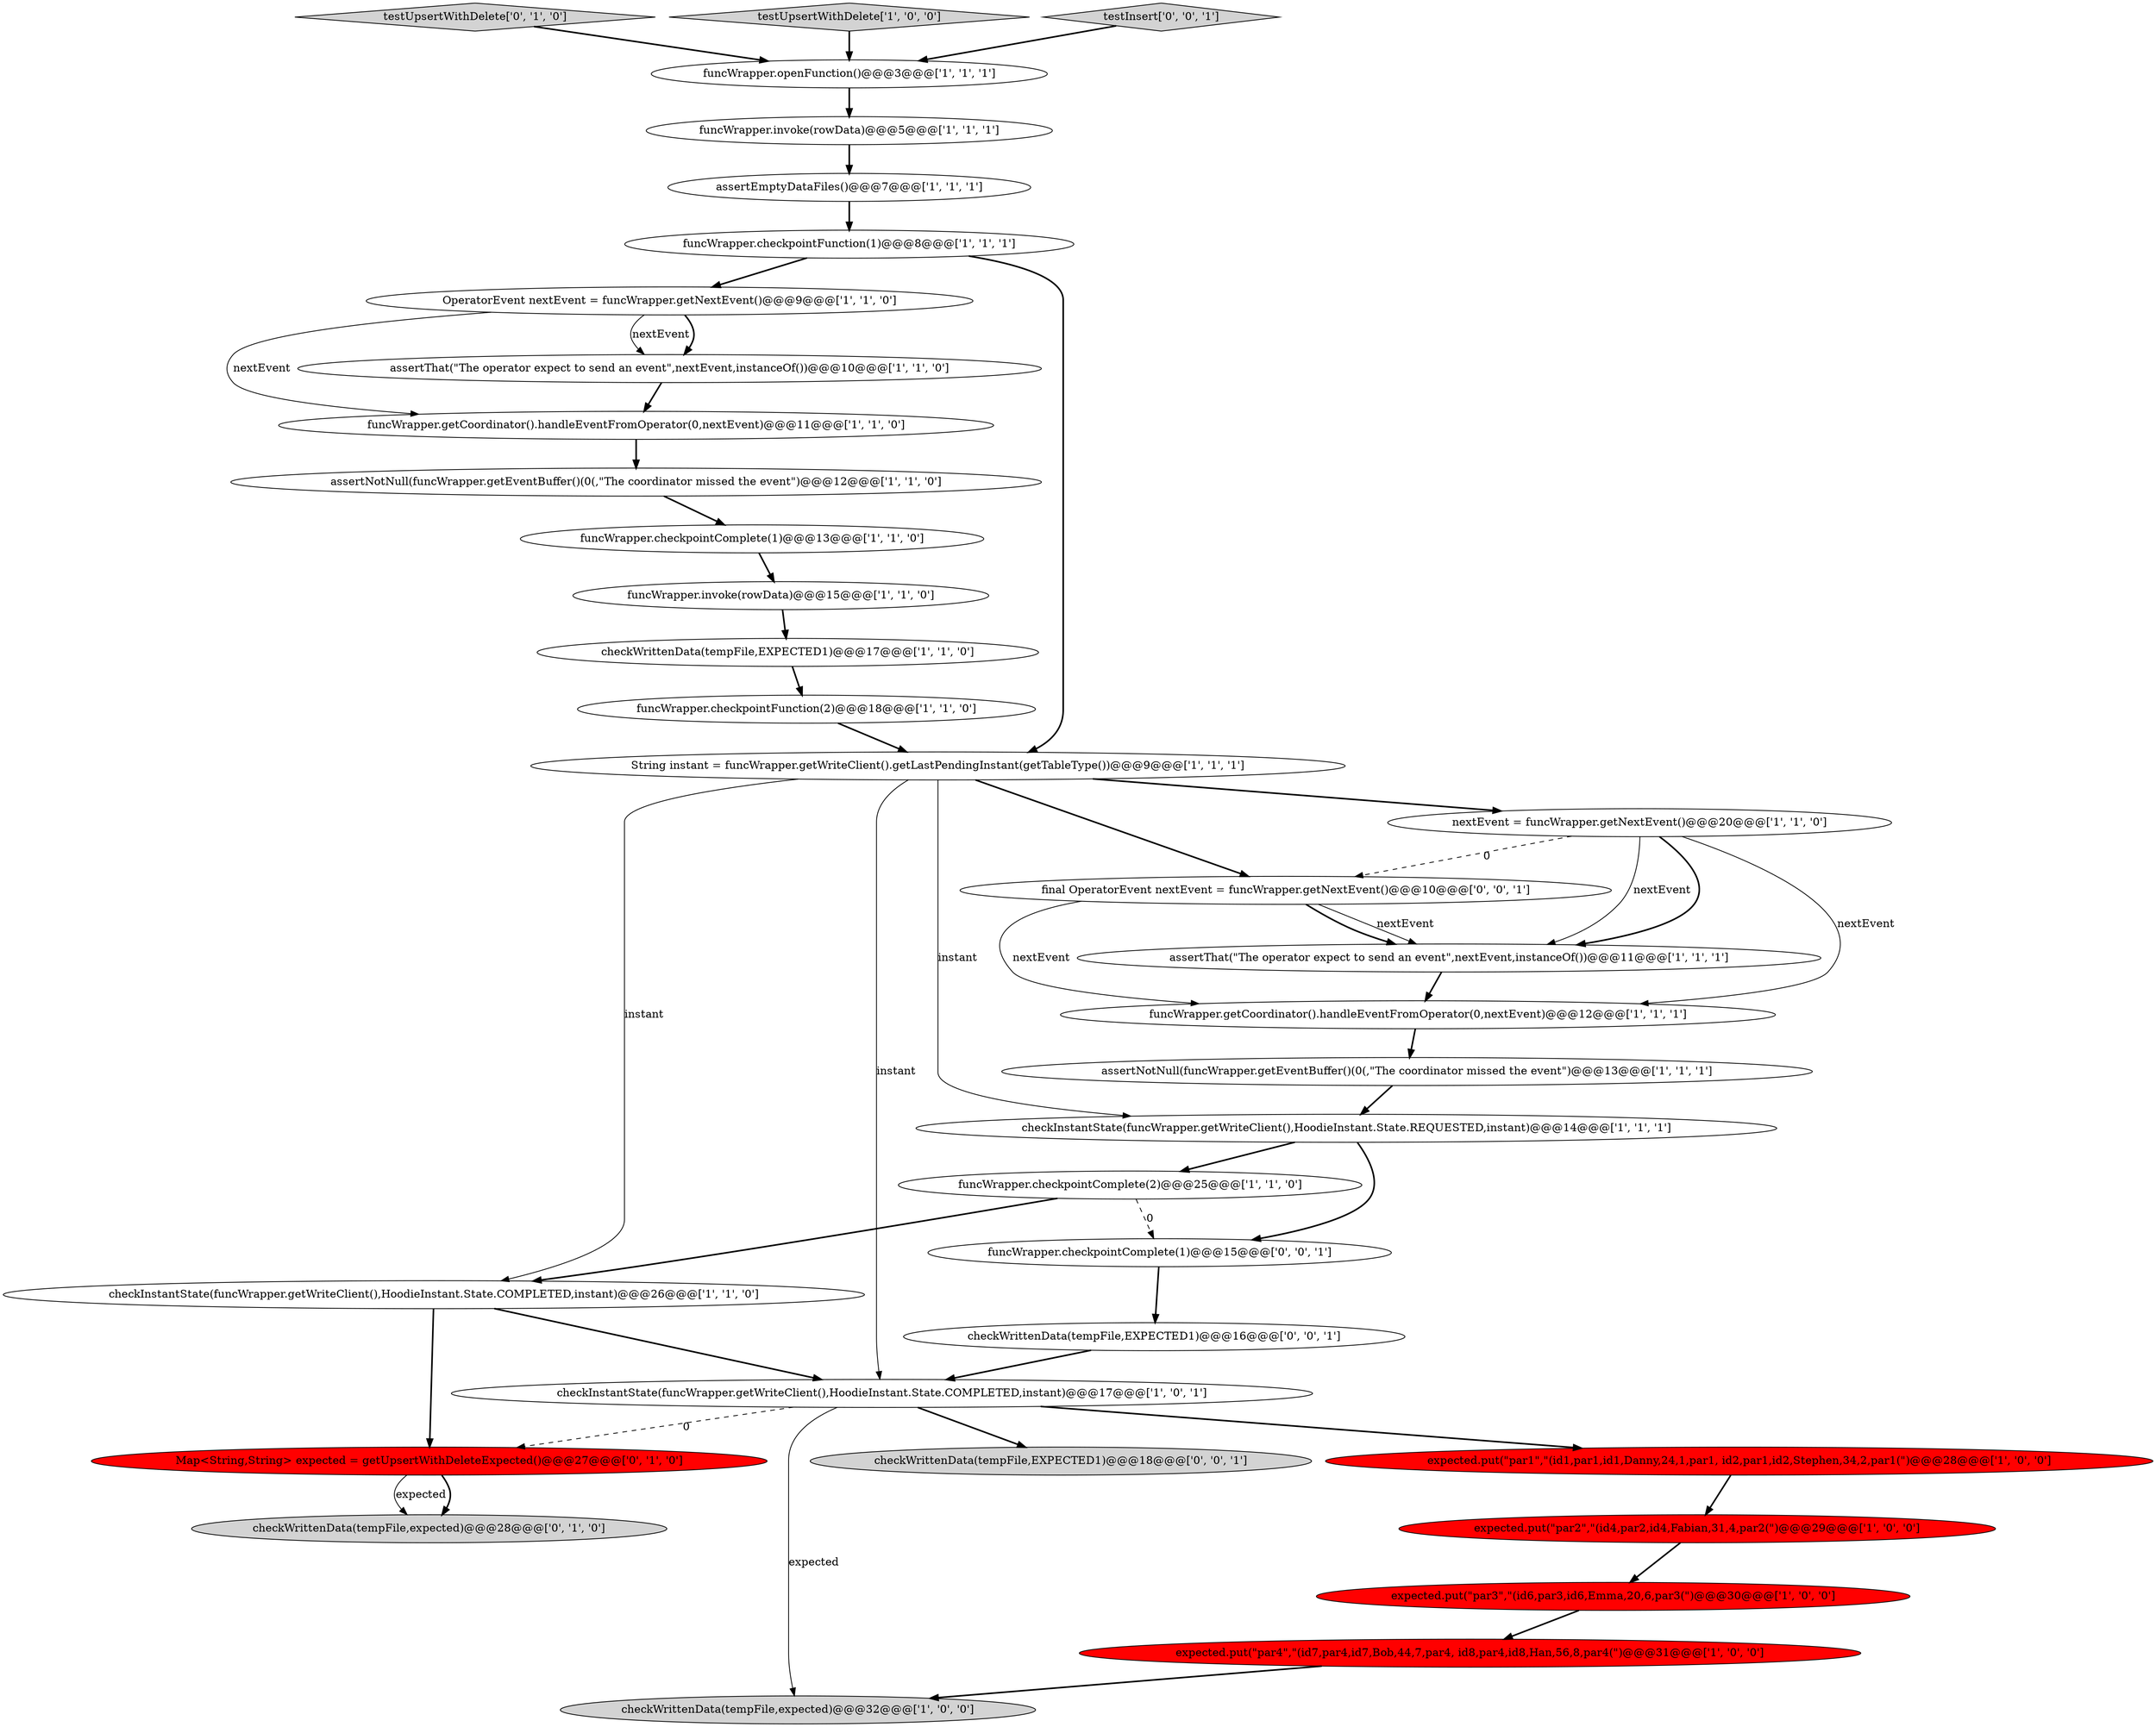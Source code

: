 digraph {
28 [style = filled, label = "testUpsertWithDelete['0', '1', '0']", fillcolor = lightgray, shape = diamond image = "AAA0AAABBB2BBB"];
7 [style = filled, label = "String instant = funcWrapper.getWriteClient().getLastPendingInstant(getTableType())@@@9@@@['1', '1', '1']", fillcolor = white, shape = ellipse image = "AAA0AAABBB1BBB"];
23 [style = filled, label = "expected.put(\"par2\",\"(id4,par2,id4,Fabian,31,4,par2(\")@@@29@@@['1', '0', '0']", fillcolor = red, shape = ellipse image = "AAA1AAABBB1BBB"];
1 [style = filled, label = "assertThat(\"The operator expect to send an event\",nextEvent,instanceOf())@@@10@@@['1', '1', '0']", fillcolor = white, shape = ellipse image = "AAA0AAABBB1BBB"];
20 [style = filled, label = "expected.put(\"par1\",\"(id1,par1,id1,Danny,24,1,par1, id2,par1,id2,Stephen,34,2,par1(\")@@@28@@@['1', '0', '0']", fillcolor = red, shape = ellipse image = "AAA1AAABBB1BBB"];
16 [style = filled, label = "expected.put(\"par4\",\"(id7,par4,id7,Bob,44,7,par4, id8,par4,id8,Han,56,8,par4(\")@@@31@@@['1', '0', '0']", fillcolor = red, shape = ellipse image = "AAA1AAABBB1BBB"];
11 [style = filled, label = "funcWrapper.getCoordinator().handleEventFromOperator(0,nextEvent)@@@11@@@['1', '1', '0']", fillcolor = white, shape = ellipse image = "AAA0AAABBB1BBB"];
13 [style = filled, label = "funcWrapper.checkpointFunction(2)@@@18@@@['1', '1', '0']", fillcolor = white, shape = ellipse image = "AAA0AAABBB1BBB"];
10 [style = filled, label = "funcWrapper.invoke(rowData)@@@15@@@['1', '1', '0']", fillcolor = white, shape = ellipse image = "AAA0AAABBB1BBB"];
3 [style = filled, label = "funcWrapper.invoke(rowData)@@@5@@@['1', '1', '1']", fillcolor = white, shape = ellipse image = "AAA0AAABBB1BBB"];
31 [style = filled, label = "final OperatorEvent nextEvent = funcWrapper.getNextEvent()@@@10@@@['0', '0', '1']", fillcolor = white, shape = ellipse image = "AAA0AAABBB3BBB"];
0 [style = filled, label = "funcWrapper.openFunction()@@@3@@@['1', '1', '1']", fillcolor = white, shape = ellipse image = "AAA0AAABBB1BBB"];
34 [style = filled, label = "checkWrittenData(tempFile,EXPECTED1)@@@16@@@['0', '0', '1']", fillcolor = white, shape = ellipse image = "AAA0AAABBB3BBB"];
8 [style = filled, label = "assertThat(\"The operator expect to send an event\",nextEvent,instanceOf())@@@11@@@['1', '1', '1']", fillcolor = white, shape = ellipse image = "AAA0AAABBB1BBB"];
24 [style = filled, label = "funcWrapper.checkpointComplete(2)@@@25@@@['1', '1', '0']", fillcolor = white, shape = ellipse image = "AAA0AAABBB1BBB"];
14 [style = filled, label = "checkInstantState(funcWrapper.getWriteClient(),HoodieInstant.State.COMPLETED,instant)@@@26@@@['1', '1', '0']", fillcolor = white, shape = ellipse image = "AAA0AAABBB1BBB"];
22 [style = filled, label = "funcWrapper.checkpointFunction(1)@@@8@@@['1', '1', '1']", fillcolor = white, shape = ellipse image = "AAA0AAABBB1BBB"];
29 [style = filled, label = "Map<String,String> expected = getUpsertWithDeleteExpected()@@@27@@@['0', '1', '0']", fillcolor = red, shape = ellipse image = "AAA1AAABBB2BBB"];
6 [style = filled, label = "funcWrapper.getCoordinator().handleEventFromOperator(0,nextEvent)@@@12@@@['1', '1', '1']", fillcolor = white, shape = ellipse image = "AAA0AAABBB1BBB"];
4 [style = filled, label = "checkInstantState(funcWrapper.getWriteClient(),HoodieInstant.State.COMPLETED,instant)@@@17@@@['1', '0', '1']", fillcolor = white, shape = ellipse image = "AAA0AAABBB1BBB"];
17 [style = filled, label = "expected.put(\"par3\",\"(id6,par3,id6,Emma,20,6,par3(\")@@@30@@@['1', '0', '0']", fillcolor = red, shape = ellipse image = "AAA1AAABBB1BBB"];
27 [style = filled, label = "checkWrittenData(tempFile,expected)@@@28@@@['0', '1', '0']", fillcolor = lightgray, shape = ellipse image = "AAA0AAABBB2BBB"];
30 [style = filled, label = "checkWrittenData(tempFile,EXPECTED1)@@@18@@@['0', '0', '1']", fillcolor = lightgray, shape = ellipse image = "AAA0AAABBB3BBB"];
12 [style = filled, label = "checkWrittenData(tempFile,expected)@@@32@@@['1', '0', '0']", fillcolor = lightgray, shape = ellipse image = "AAA0AAABBB1BBB"];
25 [style = filled, label = "checkInstantState(funcWrapper.getWriteClient(),HoodieInstant.State.REQUESTED,instant)@@@14@@@['1', '1', '1']", fillcolor = white, shape = ellipse image = "AAA0AAABBB1BBB"];
9 [style = filled, label = "checkWrittenData(tempFile,EXPECTED1)@@@17@@@['1', '1', '0']", fillcolor = white, shape = ellipse image = "AAA0AAABBB1BBB"];
33 [style = filled, label = "funcWrapper.checkpointComplete(1)@@@15@@@['0', '0', '1']", fillcolor = white, shape = ellipse image = "AAA0AAABBB3BBB"];
2 [style = filled, label = "testUpsertWithDelete['1', '0', '0']", fillcolor = lightgray, shape = diamond image = "AAA0AAABBB1BBB"];
5 [style = filled, label = "OperatorEvent nextEvent = funcWrapper.getNextEvent()@@@9@@@['1', '1', '0']", fillcolor = white, shape = ellipse image = "AAA0AAABBB1BBB"];
32 [style = filled, label = "testInsert['0', '0', '1']", fillcolor = lightgray, shape = diamond image = "AAA0AAABBB3BBB"];
19 [style = filled, label = "funcWrapper.checkpointComplete(1)@@@13@@@['1', '1', '0']", fillcolor = white, shape = ellipse image = "AAA0AAABBB1BBB"];
26 [style = filled, label = "assertNotNull(funcWrapper.getEventBuffer()(0(,\"The coordinator missed the event\")@@@13@@@['1', '1', '1']", fillcolor = white, shape = ellipse image = "AAA0AAABBB1BBB"];
21 [style = filled, label = "assertEmptyDataFiles()@@@7@@@['1', '1', '1']", fillcolor = white, shape = ellipse image = "AAA0AAABBB1BBB"];
18 [style = filled, label = "assertNotNull(funcWrapper.getEventBuffer()(0(,\"The coordinator missed the event\")@@@12@@@['1', '1', '0']", fillcolor = white, shape = ellipse image = "AAA0AAABBB1BBB"];
15 [style = filled, label = "nextEvent = funcWrapper.getNextEvent()@@@20@@@['1', '1', '0']", fillcolor = white, shape = ellipse image = "AAA0AAABBB1BBB"];
0->3 [style = bold, label=""];
6->26 [style = bold, label=""];
25->33 [style = bold, label=""];
24->33 [style = dashed, label="0"];
32->0 [style = bold, label=""];
26->25 [style = bold, label=""];
15->6 [style = solid, label="nextEvent"];
18->19 [style = bold, label=""];
19->10 [style = bold, label=""];
8->6 [style = bold, label=""];
7->31 [style = bold, label=""];
7->4 [style = solid, label="instant"];
22->5 [style = bold, label=""];
22->7 [style = bold, label=""];
7->14 [style = solid, label="instant"];
11->18 [style = bold, label=""];
1->11 [style = bold, label=""];
24->14 [style = bold, label=""];
28->0 [style = bold, label=""];
5->1 [style = bold, label=""];
25->24 [style = bold, label=""];
29->27 [style = bold, label=""];
4->12 [style = solid, label="expected"];
2->0 [style = bold, label=""];
20->23 [style = bold, label=""];
4->30 [style = bold, label=""];
21->22 [style = bold, label=""];
13->7 [style = bold, label=""];
4->20 [style = bold, label=""];
15->31 [style = dashed, label="0"];
14->29 [style = bold, label=""];
7->25 [style = solid, label="instant"];
9->13 [style = bold, label=""];
34->4 [style = bold, label=""];
7->15 [style = bold, label=""];
3->21 [style = bold, label=""];
23->17 [style = bold, label=""];
10->9 [style = bold, label=""];
31->8 [style = solid, label="nextEvent"];
29->27 [style = solid, label="expected"];
4->29 [style = dashed, label="0"];
31->6 [style = solid, label="nextEvent"];
15->8 [style = solid, label="nextEvent"];
33->34 [style = bold, label=""];
16->12 [style = bold, label=""];
31->8 [style = bold, label=""];
15->8 [style = bold, label=""];
5->1 [style = solid, label="nextEvent"];
17->16 [style = bold, label=""];
5->11 [style = solid, label="nextEvent"];
14->4 [style = bold, label=""];
}

